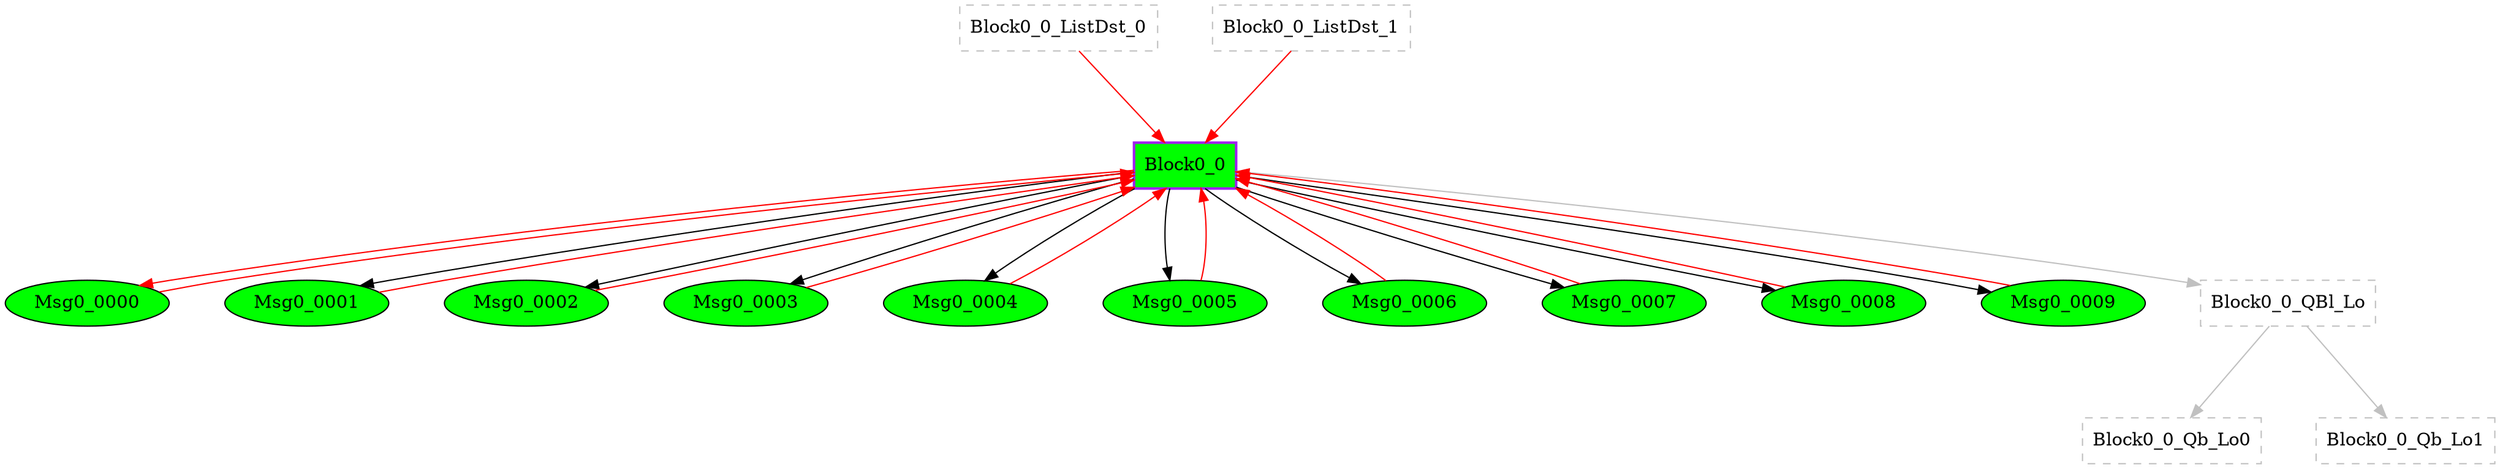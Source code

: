 digraph G {
graph [root="Demo",rankdir   = TB, nodesep           = 0.6, mindist     = 1.0, ranksep = 1.0, overlap = false]
node [style     = "filled", fillcolor = "white", color = "black"]
Block0_0[cpu="0", flags="0x0010a107", type="block", tperiod="100000000", pattern="AltDest0010", patentry="true", patexit="true", beamproc="undefined", bpentry="false", bpexit="false", qlo="true", qhi="false", qil="false", shape     = "rectangle", fillcolor = "green", penwidth=2, color = "darkorange3", penwidth=2, color = "purple"];
Msg0_0000[cpu="0", flags="0x00000102", type="tmsg", toffs="0", pattern="AltDest0010", patentry="false", patexit="false", beamproc="undefined", bpentry="false", bpexit="false", fid="1", gid="10", evtno="0", beamin="0", bpcstart="0", sid="0", bpid="0", reqnobeam="0", vacc="0", id="0x100a000000000000", par="0x0000000000000000", tef="0", shape     = "oval", fillcolor = "green"];
Msg0_0001[cpu="0", flags="0x00000102", type="tmsg", toffs="10000000", pattern="AltDest0010", patentry="false", patexit="false", beamproc="undefined", bpentry="false", bpexit="false", fid="1", gid="10", evtno="1", beamin="0", bpcstart="0", sid="0", bpid="0", reqnobeam="0", vacc="0", id="0x100a001000000000", par="0x0000000000000001", tef="0", shape     = "oval", fillcolor = "green"];
Msg0_0002[cpu="0", flags="0x00000102", type="tmsg", toffs="20000000", pattern="AltDest0010", patentry="false", patexit="false", beamproc="undefined", bpentry="false", bpexit="false", fid="1", gid="10", evtno="2", beamin="0", bpcstart="0", sid="0", bpid="0", reqnobeam="0", vacc="0", id="0x100a002000000000", par="0x0000000000000002", tef="0", shape     = "oval", fillcolor = "green"];
Msg0_0003[cpu="0", flags="0x00000102", type="tmsg", toffs="30000000", pattern="AltDest0010", patentry="false", patexit="false", beamproc="undefined", bpentry="false", bpexit="false", fid="1", gid="10", evtno="3", beamin="0", bpcstart="0", sid="0", bpid="0", reqnobeam="0", vacc="0", id="0x100a003000000000", par="0x0000000000000003", tef="0", shape     = "oval", fillcolor = "green"];
Msg0_0004[cpu="0", flags="0x00000102", type="tmsg", toffs="40000000", pattern="AltDest0010", patentry="false", patexit="false", beamproc="undefined", bpentry="false", bpexit="false", fid="1", gid="10", evtno="4", beamin="0", bpcstart="0", sid="0", bpid="0", reqnobeam="0", vacc="0", id="0x100a004000000000", par="0x0000000000000004", tef="0", shape     = "oval", fillcolor = "green"];
Msg0_0005[cpu="0", flags="0x00000102", type="tmsg", toffs="50000000", pattern="AltDest0010", patentry="false", patexit="false", beamproc="undefined", bpentry="false", bpexit="false", fid="1", gid="10", evtno="5", beamin="0", bpcstart="0", sid="0", bpid="0", reqnobeam="0", vacc="0", id="0x100a005000000000", par="0x0000000000000005", tef="0", shape     = "oval", fillcolor = "green"];
Msg0_0006[cpu="0", flags="0x00000102", type="tmsg", toffs="60000000", pattern="AltDest0010", patentry="false", patexit="false", beamproc="undefined", bpentry="false", bpexit="false", fid="1", gid="10", evtno="6", beamin="0", bpcstart="0", sid="0", bpid="0", reqnobeam="0", vacc="0", id="0x100a006000000000", par="0x0000000000000006", tef="0", shape     = "oval", fillcolor = "green"];
Msg0_0007[cpu="0", flags="0x00000102", type="tmsg", toffs="70000000", pattern="AltDest0010", patentry="false", patexit="false", beamproc="undefined", bpentry="false", bpexit="false", fid="1", gid="10", evtno="7", beamin="0", bpcstart="0", sid="0", bpid="0", reqnobeam="0", vacc="0", id="0x100a007000000000", par="0x0000000000000007", tef="0", shape     = "oval", fillcolor = "green"];
Msg0_0008[cpu="0", flags="0x00000102", type="tmsg", toffs="80000000", pattern="AltDest0010", patentry="false", patexit="false", beamproc="undefined", bpentry="false", bpexit="false", fid="1", gid="10", evtno="8", beamin="0", bpcstart="0", sid="0", bpid="0", reqnobeam="0", vacc="0", id="0x100a008000000000", par="0x0000000000000008", tef="0", shape     = "oval", fillcolor = "green"];
Msg0_0009[cpu="0", flags="0x00000102", type="tmsg", toffs="90000000", pattern="AltDest0010", patentry="false", patexit="false", beamproc="undefined", bpentry="false", bpexit="false", fid="1", gid="10", evtno="9", beamin="0", bpcstart="0", sid="0", bpid="0", reqnobeam="0", vacc="0", id="0x100a009000000000", par="0x0000000000000009", tef="0", shape     = "oval", fillcolor = "green"];
Block0_0_QBl_Lo[cpu="0", flags="0x00000009", type="qinfo", shape = "rectangle", color = "gray", style = "dashed, filled"];
Block0_0_Qb_Lo0[cpu="0", flags="0x0000000a", type="qbuf", shape = "rectangle", color = "gray", style = "dashed, filled"];
Block0_0_Qb_Lo1[cpu="0", flags="0x0000000a", type="qbuf", shape = "rectangle", color = "gray", style = "dashed, filled"];
Block0_0_ListDst_0[cpu="0", flags="0x0000000c", type="listdst", shape = "rectangle", color = "gray", style = "dashed, filled"];
Block0_0_ListDst_1[cpu="0", flags="0x0000000c", type="listdst", shape = "rectangle", color = "gray", style = "dashed, filled"];
Block0_0->Msg0_0000 [type="defdst", color = "red"];
Block0_0->Block0_0_QBl_Lo [type="priolo", color = "gray"];
Msg0_0000->Block0_0 [type="defdst", color = "red"];
Msg0_0001->Block0_0 [type="defdst", color = "red"];
Msg0_0002->Block0_0 [type="defdst", color = "red"];
Msg0_0003->Block0_0 [type="defdst", color = "red"];
Msg0_0004->Block0_0 [type="defdst", color = "red"];
Msg0_0005->Block0_0 [type="defdst", color = "red"];
Msg0_0006->Block0_0 [type="defdst", color = "red"];
Msg0_0007->Block0_0 [type="defdst", color = "red"];
Msg0_0008->Block0_0 [type="defdst", color = "red"];
Msg0_0009->Block0_0 [type="defdst", color = "red"];
Block0_0_ListDst_1->Block0_0 [type="defdst", color = "red"];
Block0_0->Msg0_0001 [type="altdst", color = "black"];
Block0_0_ListDst_0->Block0_0 [type="defdst", color = "red"];
Block0_0->Msg0_0002 [type="altdst", color = "black"];
Block0_0->Msg0_0003 [type="altdst", color = "black"];
Block0_0->Msg0_0004 [type="altdst", color = "black"];
Block0_0->Msg0_0005 [type="altdst", color = "black"];
Block0_0->Msg0_0006 [type="altdst", color = "black"];
Block0_0->Msg0_0007 [type="altdst", color = "black"];
Block0_0->Msg0_0008 [type="altdst", color = "black"];
Block0_0->Msg0_0009 [type="altdst", color = "black"];
Block0_0_QBl_Lo->Block0_0_Qb_Lo0 [type="meta", color = "gray"];
Block0_0_QBl_Lo->Block0_0_Qb_Lo1 [type="meta", color = "gray"];
}
